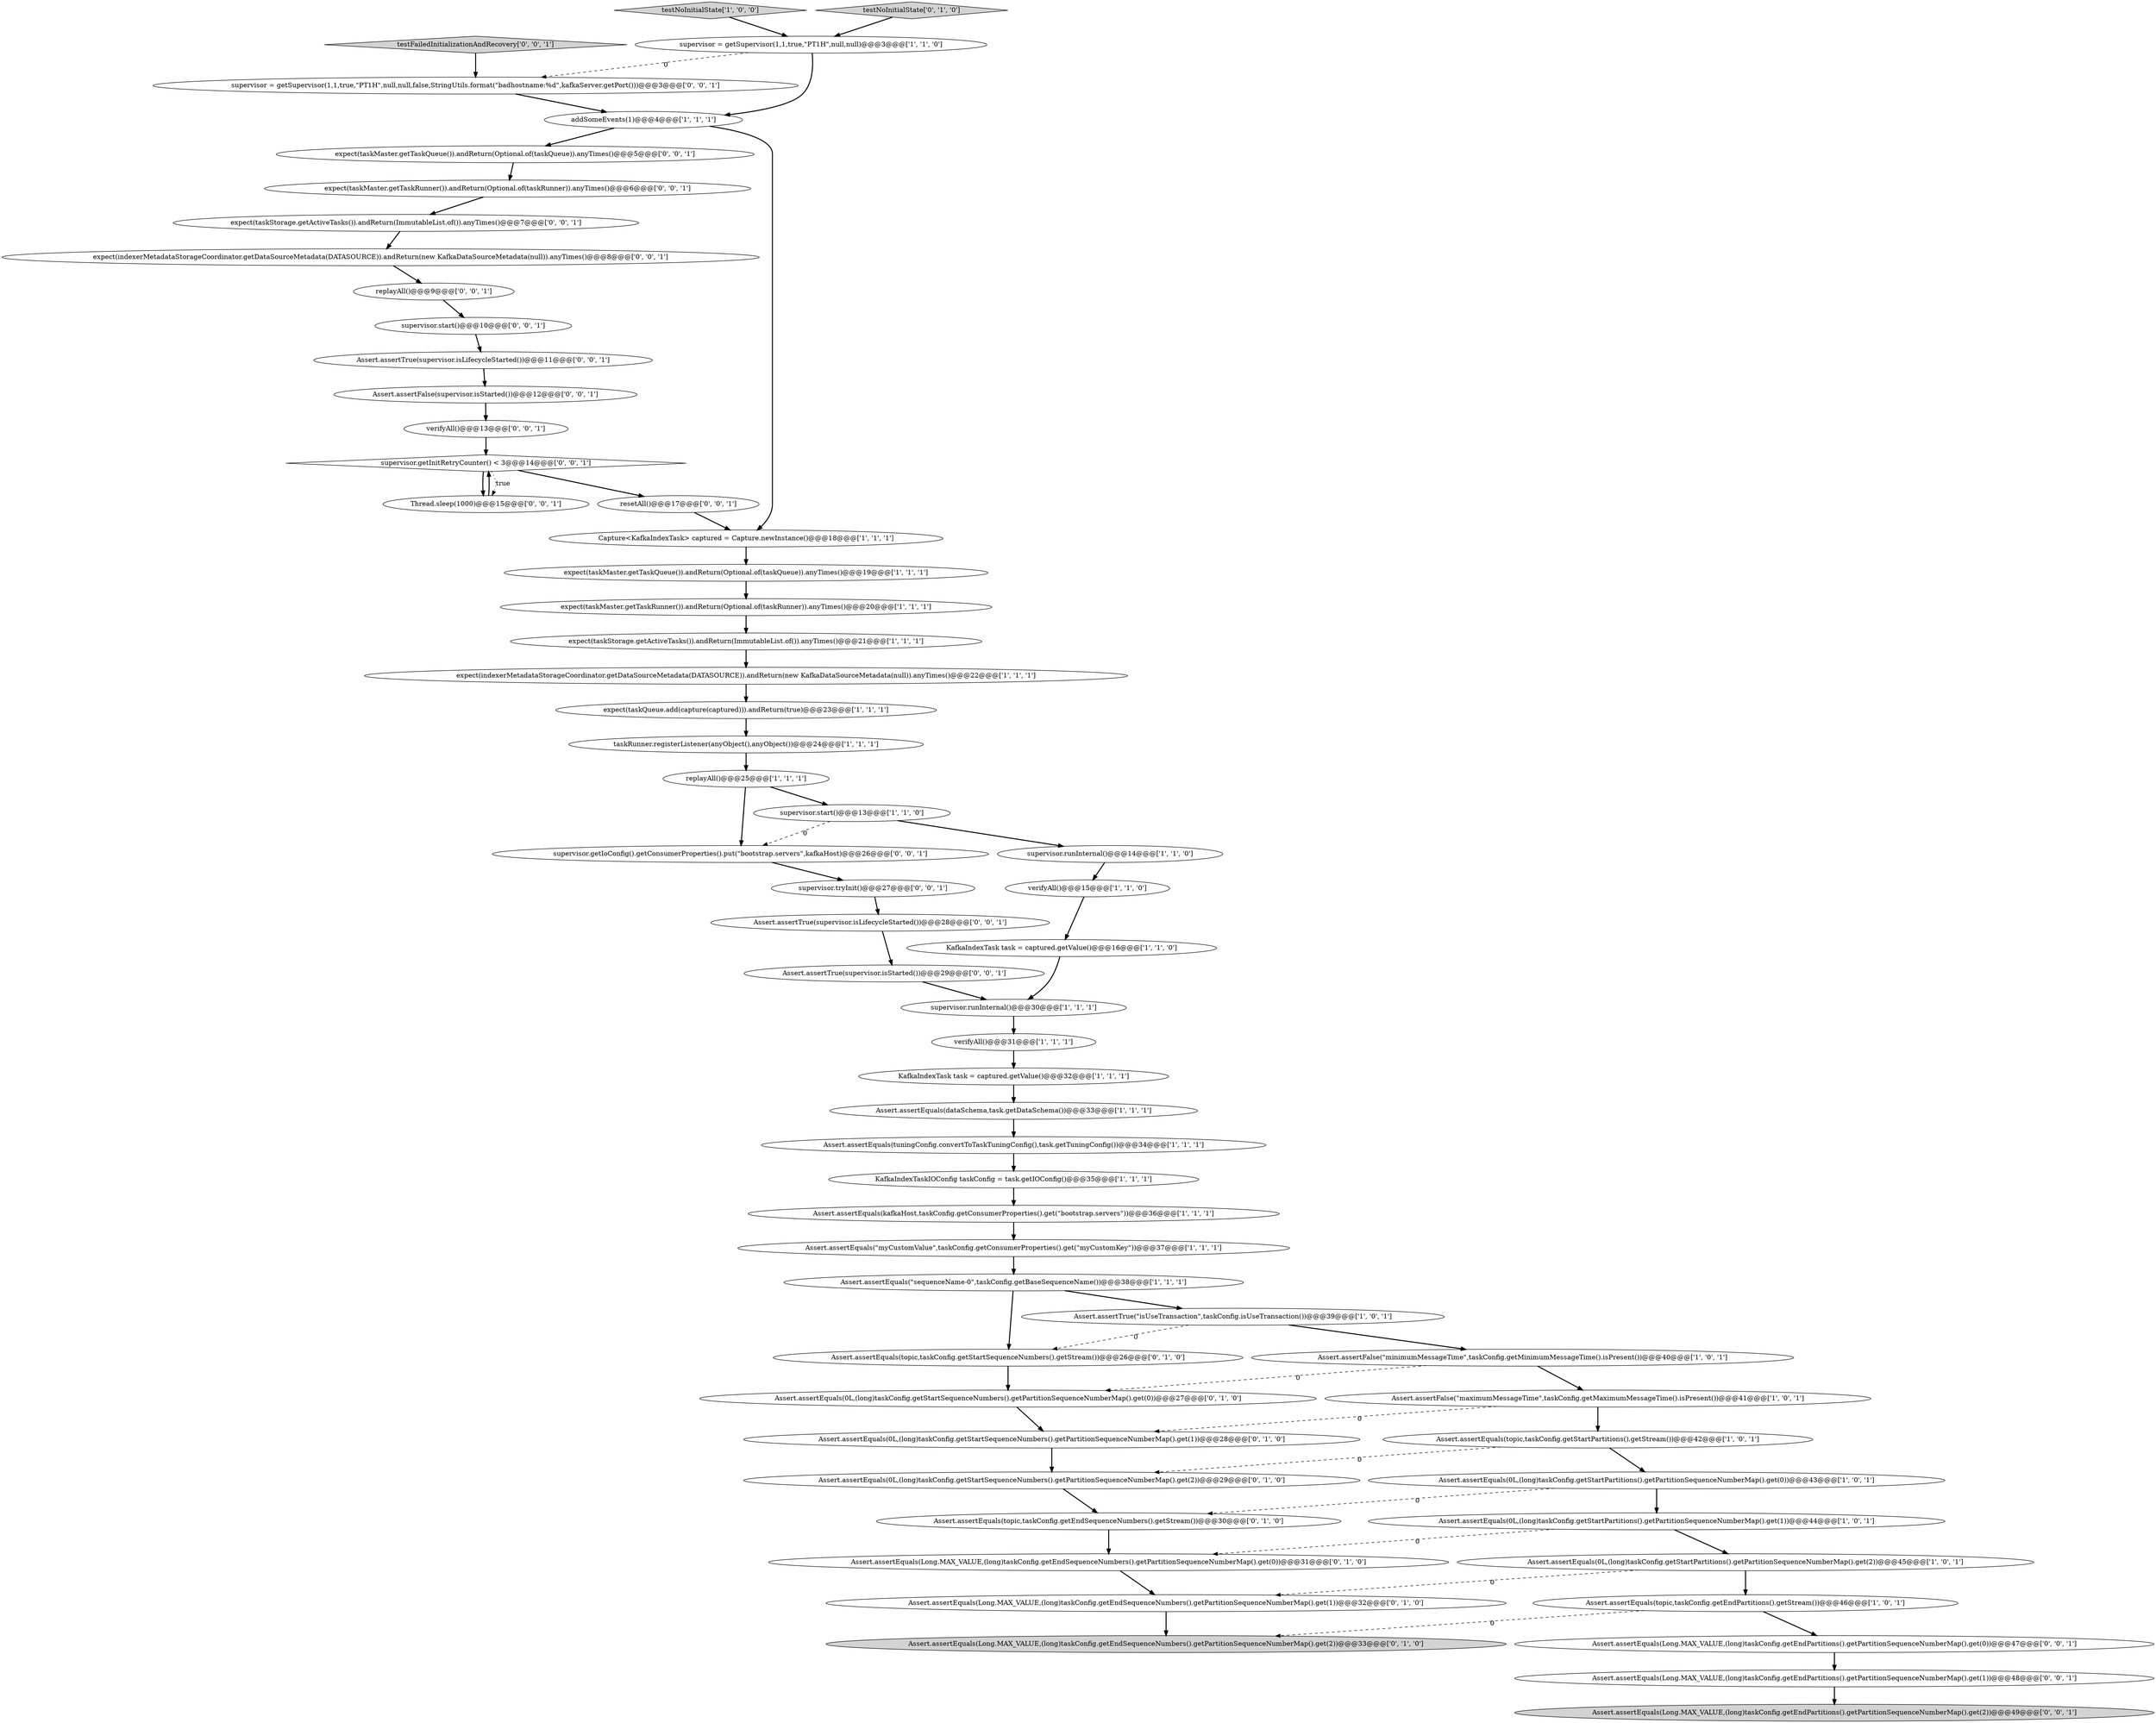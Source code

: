 digraph {
25 [style = filled, label = "Assert.assertEquals(0L,(long)taskConfig.getStartPartitions().getPartitionSequenceNumberMap().get(2))@@@45@@@['1', '0', '1']", fillcolor = white, shape = ellipse image = "AAA0AAABBB1BBB"];
43 [style = filled, label = "Assert.assertEquals(Long.MAX_VALUE,(long)taskConfig.getEndPartitions().getPartitionSequenceNumberMap().get(2))@@@49@@@['0', '0', '1']", fillcolor = lightgray, shape = ellipse image = "AAA0AAABBB3BBB"];
2 [style = filled, label = "Assert.assertFalse(\"maximumMessageTime\",taskConfig.getMaximumMessageTime().isPresent())@@@41@@@['1', '0', '1']", fillcolor = white, shape = ellipse image = "AAA0AAABBB1BBB"];
13 [style = filled, label = "addSomeEvents(1)@@@4@@@['1', '1', '1']", fillcolor = white, shape = ellipse image = "AAA0AAABBB1BBB"];
39 [style = filled, label = "Assert.assertEquals(Long.MAX_VALUE,(long)taskConfig.getEndSequenceNumbers().getPartitionSequenceNumberMap().get(1))@@@32@@@['0', '1', '0']", fillcolor = white, shape = ellipse image = "AAA1AAABBB2BBB"];
19 [style = filled, label = "Assert.assertEquals(topic,taskConfig.getEndPartitions().getStream())@@@46@@@['1', '0', '1']", fillcolor = white, shape = ellipse image = "AAA0AAABBB1BBB"];
56 [style = filled, label = "supervisor.start()@@@10@@@['0', '0', '1']", fillcolor = white, shape = ellipse image = "AAA0AAABBB3BBB"];
48 [style = filled, label = "expect(indexerMetadataStorageCoordinator.getDataSourceMetadata(DATASOURCE)).andReturn(new KafkaDataSourceMetadata(null)).anyTimes()@@@8@@@['0', '0', '1']", fillcolor = white, shape = ellipse image = "AAA0AAABBB3BBB"];
36 [style = filled, label = "Assert.assertEquals(0L,(long)taskConfig.getStartSequenceNumbers().getPartitionSequenceNumberMap().get(2))@@@29@@@['0', '1', '0']", fillcolor = white, shape = ellipse image = "AAA1AAABBB2BBB"];
5 [style = filled, label = "expect(taskStorage.getActiveTasks()).andReturn(ImmutableList.of()).anyTimes()@@@21@@@['1', '1', '1']", fillcolor = white, shape = ellipse image = "AAA0AAABBB1BBB"];
47 [style = filled, label = "supervisor.getIoConfig().getConsumerProperties().put(\"bootstrap.servers\",kafkaHost)@@@26@@@['0', '0', '1']", fillcolor = white, shape = ellipse image = "AAA0AAABBB3BBB"];
18 [style = filled, label = "Assert.assertEquals(dataSchema,task.getDataSchema())@@@33@@@['1', '1', '1']", fillcolor = white, shape = ellipse image = "AAA0AAABBB1BBB"];
17 [style = filled, label = "Assert.assertEquals(0L,(long)taskConfig.getStartPartitions().getPartitionSequenceNumberMap().get(1))@@@44@@@['1', '0', '1']", fillcolor = white, shape = ellipse image = "AAA0AAABBB1BBB"];
4 [style = filled, label = "KafkaIndexTask task = captured.getValue()@@@16@@@['1', '1', '0']", fillcolor = white, shape = ellipse image = "AAA0AAABBB1BBB"];
30 [style = filled, label = "verifyAll()@@@15@@@['1', '1', '0']", fillcolor = white, shape = ellipse image = "AAA0AAABBB1BBB"];
46 [style = filled, label = "expect(taskStorage.getActiveTasks()).andReturn(ImmutableList.of()).anyTimes()@@@7@@@['0', '0', '1']", fillcolor = white, shape = ellipse image = "AAA0AAABBB3BBB"];
10 [style = filled, label = "Assert.assertEquals(0L,(long)taskConfig.getStartPartitions().getPartitionSequenceNumberMap().get(0))@@@43@@@['1', '0', '1']", fillcolor = white, shape = ellipse image = "AAA0AAABBB1BBB"];
41 [style = filled, label = "Assert.assertFalse(supervisor.isStarted())@@@12@@@['0', '0', '1']", fillcolor = white, shape = ellipse image = "AAA0AAABBB3BBB"];
1 [style = filled, label = "testNoInitialState['1', '0', '0']", fillcolor = lightgray, shape = diamond image = "AAA0AAABBB1BBB"];
51 [style = filled, label = "Assert.assertEquals(Long.MAX_VALUE,(long)taskConfig.getEndPartitions().getPartitionSequenceNumberMap().get(1))@@@48@@@['0', '0', '1']", fillcolor = white, shape = ellipse image = "AAA0AAABBB3BBB"];
40 [style = filled, label = "Assert.assertEquals(topic,taskConfig.getStartSequenceNumbers().getStream())@@@26@@@['0', '1', '0']", fillcolor = white, shape = ellipse image = "AAA1AAABBB2BBB"];
28 [style = filled, label = "expect(taskMaster.getTaskQueue()).andReturn(Optional.of(taskQueue)).anyTimes()@@@19@@@['1', '1', '1']", fillcolor = white, shape = ellipse image = "AAA0AAABBB1BBB"];
12 [style = filled, label = "supervisor = getSupervisor(1,1,true,\"PT1H\",null,null)@@@3@@@['1', '1', '0']", fillcolor = white, shape = ellipse image = "AAA0AAABBB1BBB"];
59 [style = filled, label = "Thread.sleep(1000)@@@15@@@['0', '0', '1']", fillcolor = white, shape = ellipse image = "AAA0AAABBB3BBB"];
6 [style = filled, label = "expect(taskQueue.add(capture(captured))).andReturn(true)@@@23@@@['1', '1', '1']", fillcolor = white, shape = ellipse image = "AAA0AAABBB1BBB"];
16 [style = filled, label = "KafkaIndexTaskIOConfig taskConfig = task.getIOConfig()@@@35@@@['1', '1', '1']", fillcolor = white, shape = ellipse image = "AAA0AAABBB1BBB"];
24 [style = filled, label = "supervisor.start()@@@13@@@['1', '1', '0']", fillcolor = white, shape = ellipse image = "AAA0AAABBB1BBB"];
33 [style = filled, label = "Assert.assertEquals(0L,(long)taskConfig.getStartSequenceNumbers().getPartitionSequenceNumberMap().get(1))@@@28@@@['0', '1', '0']", fillcolor = white, shape = ellipse image = "AAA1AAABBB2BBB"];
35 [style = filled, label = "Assert.assertEquals(topic,taskConfig.getEndSequenceNumbers().getStream())@@@30@@@['0', '1', '0']", fillcolor = white, shape = ellipse image = "AAA1AAABBB2BBB"];
57 [style = filled, label = "Assert.assertTrue(supervisor.isLifecycleStarted())@@@28@@@['0', '0', '1']", fillcolor = white, shape = ellipse image = "AAA0AAABBB3BBB"];
58 [style = filled, label = "expect(taskMaster.getTaskQueue()).andReturn(Optional.of(taskQueue)).anyTimes()@@@5@@@['0', '0', '1']", fillcolor = white, shape = ellipse image = "AAA0AAABBB3BBB"];
32 [style = filled, label = "Assert.assertEquals(Long.MAX_VALUE,(long)taskConfig.getEndSequenceNumbers().getPartitionSequenceNumberMap().get(0))@@@31@@@['0', '1', '0']", fillcolor = white, shape = ellipse image = "AAA1AAABBB2BBB"];
9 [style = filled, label = "Assert.assertTrue(\"isUseTransaction\",taskConfig.isUseTransaction())@@@39@@@['1', '0', '1']", fillcolor = white, shape = ellipse image = "AAA0AAABBB1BBB"];
7 [style = filled, label = "verifyAll()@@@31@@@['1', '1', '1']", fillcolor = white, shape = ellipse image = "AAA0AAABBB1BBB"];
44 [style = filled, label = "expect(taskMaster.getTaskRunner()).andReturn(Optional.of(taskRunner)).anyTimes()@@@6@@@['0', '0', '1']", fillcolor = white, shape = ellipse image = "AAA0AAABBB3BBB"];
55 [style = filled, label = "Assert.assertTrue(supervisor.isLifecycleStarted())@@@11@@@['0', '0', '1']", fillcolor = white, shape = ellipse image = "AAA0AAABBB3BBB"];
50 [style = filled, label = "supervisor.tryInit()@@@27@@@['0', '0', '1']", fillcolor = white, shape = ellipse image = "AAA0AAABBB3BBB"];
22 [style = filled, label = "Assert.assertFalse(\"minimumMessageTime\",taskConfig.getMinimumMessageTime().isPresent())@@@40@@@['1', '0', '1']", fillcolor = white, shape = ellipse image = "AAA0AAABBB1BBB"];
38 [style = filled, label = "Assert.assertEquals(0L,(long)taskConfig.getStartSequenceNumbers().getPartitionSequenceNumberMap().get(0))@@@27@@@['0', '1', '0']", fillcolor = white, shape = ellipse image = "AAA1AAABBB2BBB"];
53 [style = filled, label = "Assert.assertEquals(Long.MAX_VALUE,(long)taskConfig.getEndPartitions().getPartitionSequenceNumberMap().get(0))@@@47@@@['0', '0', '1']", fillcolor = white, shape = ellipse image = "AAA0AAABBB3BBB"];
14 [style = filled, label = "replayAll()@@@25@@@['1', '1', '1']", fillcolor = white, shape = ellipse image = "AAA0AAABBB1BBB"];
0 [style = filled, label = "Assert.assertEquals(kafkaHost,taskConfig.getConsumerProperties().get(\"bootstrap.servers\"))@@@36@@@['1', '1', '1']", fillcolor = white, shape = ellipse image = "AAA0AAABBB1BBB"];
23 [style = filled, label = "Assert.assertEquals(topic,taskConfig.getStartPartitions().getStream())@@@42@@@['1', '0', '1']", fillcolor = white, shape = ellipse image = "AAA0AAABBB1BBB"];
26 [style = filled, label = "supervisor.runInternal()@@@14@@@['1', '1', '0']", fillcolor = white, shape = ellipse image = "AAA0AAABBB1BBB"];
31 [style = filled, label = "supervisor.runInternal()@@@30@@@['1', '1', '1']", fillcolor = white, shape = ellipse image = "AAA0AAABBB1BBB"];
37 [style = filled, label = "testNoInitialState['0', '1', '0']", fillcolor = lightgray, shape = diamond image = "AAA0AAABBB2BBB"];
42 [style = filled, label = "supervisor = getSupervisor(1,1,true,\"PT1H\",null,null,false,StringUtils.format(\"badhostname:%d\",kafkaServer.getPort()))@@@3@@@['0', '0', '1']", fillcolor = white, shape = ellipse image = "AAA0AAABBB3BBB"];
54 [style = filled, label = "testFailedInitializationAndRecovery['0', '0', '1']", fillcolor = lightgray, shape = diamond image = "AAA0AAABBB3BBB"];
3 [style = filled, label = "Assert.assertEquals(tuningConfig.convertToTaskTuningConfig(),task.getTuningConfig())@@@34@@@['1', '1', '1']", fillcolor = white, shape = ellipse image = "AAA0AAABBB1BBB"];
52 [style = filled, label = "Assert.assertTrue(supervisor.isStarted())@@@29@@@['0', '0', '1']", fillcolor = white, shape = ellipse image = "AAA0AAABBB3BBB"];
29 [style = filled, label = "Assert.assertEquals(\"myCustomValue\",taskConfig.getConsumerProperties().get(\"myCustomKey\"))@@@37@@@['1', '1', '1']", fillcolor = white, shape = ellipse image = "AAA0AAABBB1BBB"];
20 [style = filled, label = "expect(taskMaster.getTaskRunner()).andReturn(Optional.of(taskRunner)).anyTimes()@@@20@@@['1', '1', '1']", fillcolor = white, shape = ellipse image = "AAA0AAABBB1BBB"];
15 [style = filled, label = "Assert.assertEquals(\"sequenceName-0\",taskConfig.getBaseSequenceName())@@@38@@@['1', '1', '1']", fillcolor = white, shape = ellipse image = "AAA0AAABBB1BBB"];
49 [style = filled, label = "verifyAll()@@@13@@@['0', '0', '1']", fillcolor = white, shape = ellipse image = "AAA0AAABBB3BBB"];
21 [style = filled, label = "Capture<KafkaIndexTask> captured = Capture.newInstance()@@@18@@@['1', '1', '1']", fillcolor = white, shape = ellipse image = "AAA0AAABBB1BBB"];
60 [style = filled, label = "supervisor.getInitRetryCounter() < 3@@@14@@@['0', '0', '1']", fillcolor = white, shape = diamond image = "AAA0AAABBB3BBB"];
8 [style = filled, label = "expect(indexerMetadataStorageCoordinator.getDataSourceMetadata(DATASOURCE)).andReturn(new KafkaDataSourceMetadata(null)).anyTimes()@@@22@@@['1', '1', '1']", fillcolor = white, shape = ellipse image = "AAA0AAABBB1BBB"];
11 [style = filled, label = "taskRunner.registerListener(anyObject(),anyObject())@@@24@@@['1', '1', '1']", fillcolor = white, shape = ellipse image = "AAA0AAABBB1BBB"];
45 [style = filled, label = "replayAll()@@@9@@@['0', '0', '1']", fillcolor = white, shape = ellipse image = "AAA0AAABBB3BBB"];
61 [style = filled, label = "resetAll()@@@17@@@['0', '0', '1']", fillcolor = white, shape = ellipse image = "AAA0AAABBB3BBB"];
34 [style = filled, label = "Assert.assertEquals(Long.MAX_VALUE,(long)taskConfig.getEndSequenceNumbers().getPartitionSequenceNumberMap().get(2))@@@33@@@['0', '1', '0']", fillcolor = lightgray, shape = ellipse image = "AAA1AAABBB2BBB"];
27 [style = filled, label = "KafkaIndexTask task = captured.getValue()@@@32@@@['1', '1', '1']", fillcolor = white, shape = ellipse image = "AAA0AAABBB1BBB"];
22->2 [style = bold, label=""];
18->3 [style = bold, label=""];
9->22 [style = bold, label=""];
40->38 [style = bold, label=""];
61->21 [style = bold, label=""];
60->61 [style = bold, label=""];
19->34 [style = dashed, label="0"];
57->52 [style = bold, label=""];
5->8 [style = bold, label=""];
15->9 [style = bold, label=""];
44->46 [style = bold, label=""];
49->60 [style = bold, label=""];
10->35 [style = dashed, label="0"];
12->42 [style = dashed, label="0"];
10->17 [style = bold, label=""];
39->34 [style = bold, label=""];
23->10 [style = bold, label=""];
21->28 [style = bold, label=""];
28->20 [style = bold, label=""];
58->44 [style = bold, label=""];
46->48 [style = bold, label=""];
1->12 [style = bold, label=""];
25->19 [style = bold, label=""];
15->40 [style = bold, label=""];
20->5 [style = bold, label=""];
6->11 [style = bold, label=""];
0->29 [style = bold, label=""];
32->39 [style = bold, label=""];
59->60 [style = bold, label=""];
60->59 [style = dotted, label="true"];
16->0 [style = bold, label=""];
22->38 [style = dashed, label="0"];
56->55 [style = bold, label=""];
14->24 [style = bold, label=""];
8->6 [style = bold, label=""];
42->13 [style = bold, label=""];
11->14 [style = bold, label=""];
52->31 [style = bold, label=""];
51->43 [style = bold, label=""];
35->32 [style = bold, label=""];
19->53 [style = bold, label=""];
12->13 [style = bold, label=""];
50->57 [style = bold, label=""];
2->33 [style = dashed, label="0"];
25->39 [style = dashed, label="0"];
53->51 [style = bold, label=""];
47->50 [style = bold, label=""];
37->12 [style = bold, label=""];
48->45 [style = bold, label=""];
54->42 [style = bold, label=""];
23->36 [style = dashed, label="0"];
24->47 [style = dashed, label="0"];
55->41 [style = bold, label=""];
41->49 [style = bold, label=""];
30->4 [style = bold, label=""];
27->18 [style = bold, label=""];
2->23 [style = bold, label=""];
14->47 [style = bold, label=""];
29->15 [style = bold, label=""];
17->32 [style = dashed, label="0"];
4->31 [style = bold, label=""];
13->58 [style = bold, label=""];
38->33 [style = bold, label=""];
3->16 [style = bold, label=""];
60->59 [style = bold, label=""];
26->30 [style = bold, label=""];
45->56 [style = bold, label=""];
24->26 [style = bold, label=""];
33->36 [style = bold, label=""];
9->40 [style = dashed, label="0"];
36->35 [style = bold, label=""];
31->7 [style = bold, label=""];
7->27 [style = bold, label=""];
17->25 [style = bold, label=""];
13->21 [style = bold, label=""];
}
